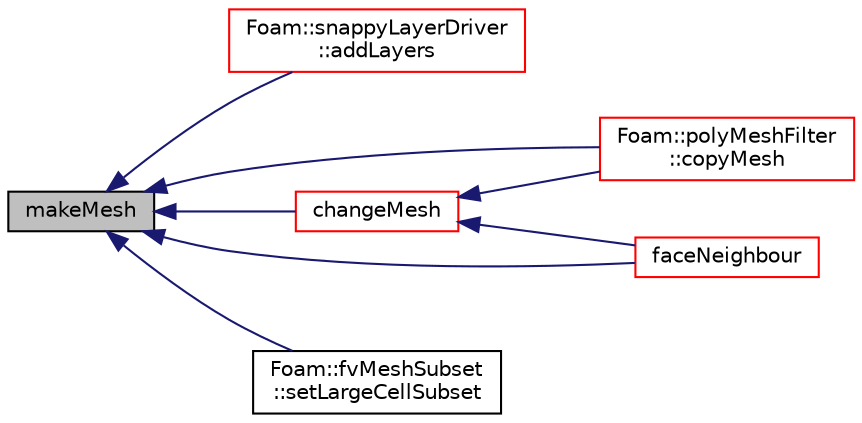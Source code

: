 digraph "makeMesh"
{
  bgcolor="transparent";
  edge [fontname="Helvetica",fontsize="10",labelfontname="Helvetica",labelfontsize="10"];
  node [fontname="Helvetica",fontsize="10",shape=record];
  rankdir="LR";
  Node3302 [label="makeMesh",height=0.2,width=0.4,color="black", fillcolor="grey75", style="filled", fontcolor="black"];
  Node3302 -> Node3303 [dir="back",color="midnightblue",fontsize="10",style="solid",fontname="Helvetica"];
  Node3303 [label="Foam::snappyLayerDriver\l::addLayers",height=0.2,width=0.4,color="red",URL="$a25909.html#a2654851d1ffedc26e8ff1424f7097ba6",tooltip="Add cell layers. "];
  Node3302 -> Node3306 [dir="back",color="midnightblue",fontsize="10",style="solid",fontname="Helvetica"];
  Node3306 [label="changeMesh",height=0.2,width=0.4,color="red",URL="$a22449.html#a1b105b13373ba9f1c7685f873b250cf2",tooltip="Inplace changes mesh without change of patches. "];
  Node3306 -> Node3307 [dir="back",color="midnightblue",fontsize="10",style="solid",fontname="Helvetica"];
  Node3307 [label="Foam::polyMeshFilter\l::copyMesh",height=0.2,width=0.4,color="red",URL="$a22357.html#a6d46f578539dd45f89a6ea89738c75b5",tooltip="Return a copy of an fvMesh. "];
  Node3306 -> Node3319 [dir="back",color="midnightblue",fontsize="10",style="solid",fontname="Helvetica"];
  Node3319 [label="faceNeighbour",height=0.2,width=0.4,color="red",URL="$a22449.html#ac0226836c6afb225e82b34f85b7c5d2c"];
  Node3302 -> Node3307 [dir="back",color="midnightblue",fontsize="10",style="solid",fontname="Helvetica"];
  Node3302 -> Node3319 [dir="back",color="midnightblue",fontsize="10",style="solid",fontname="Helvetica"];
  Node3302 -> Node3357 [dir="back",color="midnightblue",fontsize="10",style="solid",fontname="Helvetica"];
  Node3357 [label="Foam::fvMeshSubset\l::setLargeCellSubset",height=0.2,width=0.4,color="black",URL="$a22201.html#ab382761ab9466164f834fb5d35fef7df",tooltip="For every exposed face (from above getExposedFaces) "];
}

